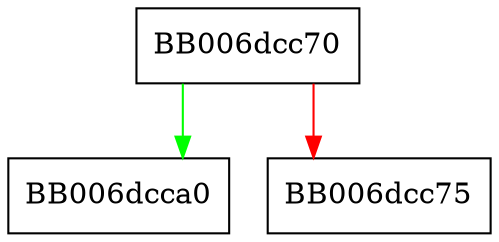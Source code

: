 digraph ossl_prov_drbg_nonce_ctx_free {
  node [shape="box"];
  graph [splines=ortho];
  BB006dcc70 -> BB006dcca0 [color="green"];
  BB006dcc70 -> BB006dcc75 [color="red"];
}